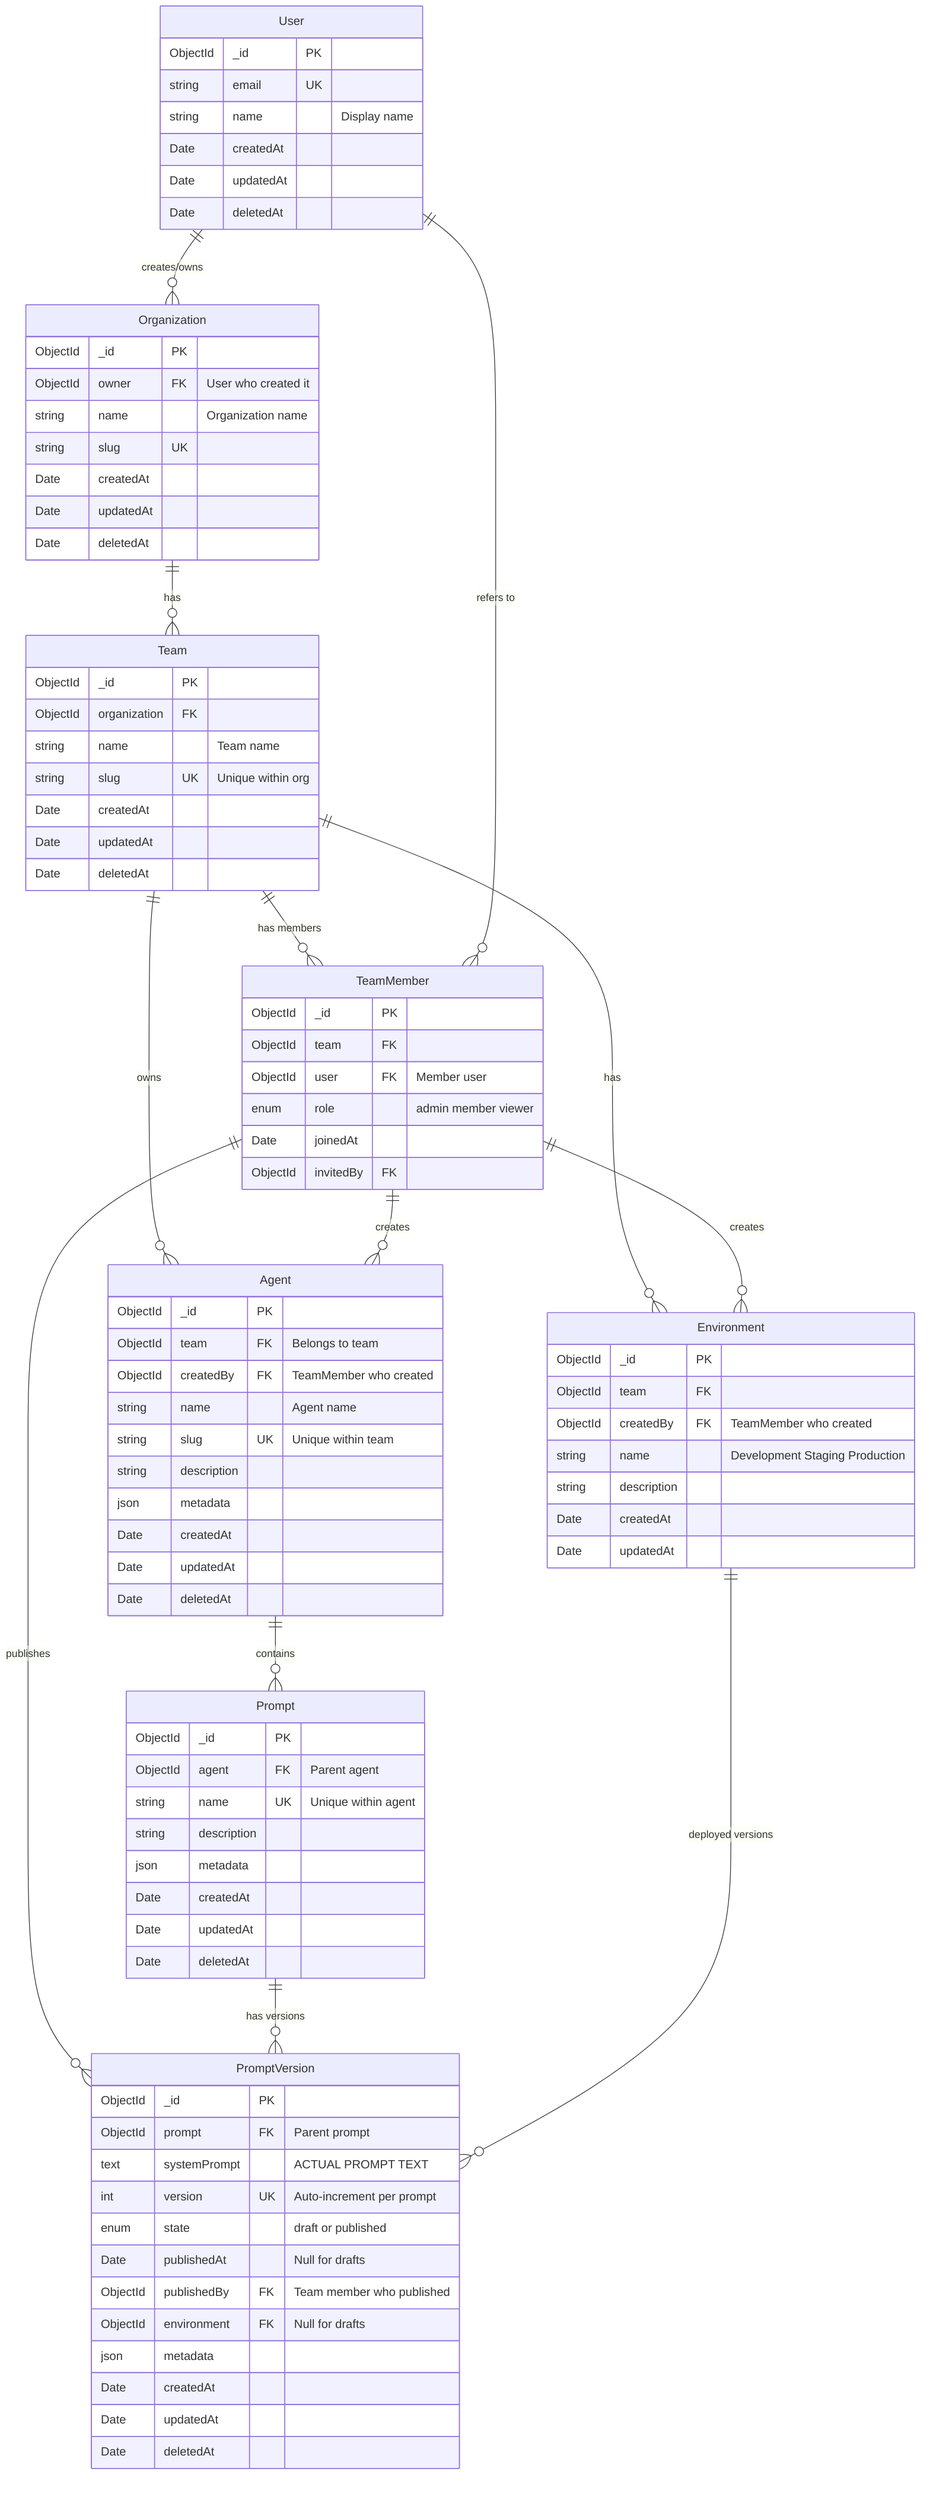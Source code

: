 erDiagram
    User ||--o{ Organization : "creates/owns"
    Organization ||--o{ Team : "has"

    Team ||--o{ TeamMember : "has members"
    TeamMember }o--|| User : "refers to"

    Team ||--o{ Agent : "owns"
    Team ||--o{ Environment : "has"

    TeamMember ||--o{ Agent : "creates"
    TeamMember ||--o{ Environment : "creates"
    TeamMember ||--o{ PromptVersion : "publishes"

    Agent ||--o{ Prompt : "contains"
    Prompt ||--o{ PromptVersion : "has versions"

    Environment ||--o{ PromptVersion : "deployed versions"

    User {
        ObjectId _id PK
        string email UK
        string name "Display name"
        Date createdAt
        Date updatedAt
        Date deletedAt
    }

    Organization {
        ObjectId _id PK
        ObjectId owner FK "User who created it"
        string name "Organization name"
        string slug UK
        Date createdAt
        Date updatedAt
        Date deletedAt
    }

    Team {
        ObjectId _id PK
        ObjectId organization FK
        string name "Team name"
        string slug UK "Unique within org"
        Date createdAt
        Date updatedAt
        Date deletedAt
    }

    TeamMember {
        ObjectId _id PK
        ObjectId team FK
        ObjectId user FK "Member user"
        enum role "admin member viewer"
        Date joinedAt
        ObjectId invitedBy FK
    }

    Environment {
        ObjectId _id PK
        ObjectId team FK
        ObjectId createdBy FK "TeamMember who created"
        string name "Development Staging Production"
        string description
        Date createdAt
        Date updatedAt
    }

    Agent {
        ObjectId _id PK
        ObjectId team FK "Belongs to team"
        ObjectId createdBy FK "TeamMember who created"
        string name "Agent name"
        string slug UK "Unique within team"
        string description
        json metadata
        Date createdAt
        Date updatedAt
        Date deletedAt
    }

    Prompt {
        ObjectId _id PK
        ObjectId agent FK "Parent agent"
        string name UK "Unique within agent"
        string description
        json metadata
        Date createdAt
        Date updatedAt
        Date deletedAt
    }

    PromptVersion {
        ObjectId _id PK
        ObjectId prompt FK "Parent prompt"
        text systemPrompt "ACTUAL PROMPT TEXT"
        int version UK "Auto-increment per prompt"
        enum state "draft or published"
        Date publishedAt "Null for drafts"
        ObjectId publishedBy FK "Team member who published"
        ObjectId environment FK "Null for drafts"
        json metadata
        Date createdAt
        Date updatedAt
        Date deletedAt
    }